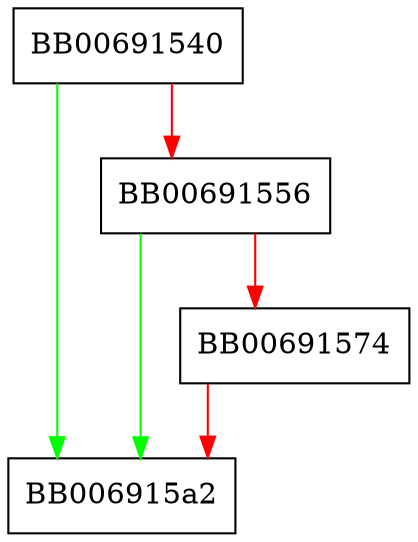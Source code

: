digraph aes_256_cbc_newctx {
  node [shape="box"];
  graph [splines=ortho];
  BB00691540 -> BB006915a2 [color="green"];
  BB00691540 -> BB00691556 [color="red"];
  BB00691556 -> BB006915a2 [color="green"];
  BB00691556 -> BB00691574 [color="red"];
  BB00691574 -> BB006915a2 [color="red"];
}